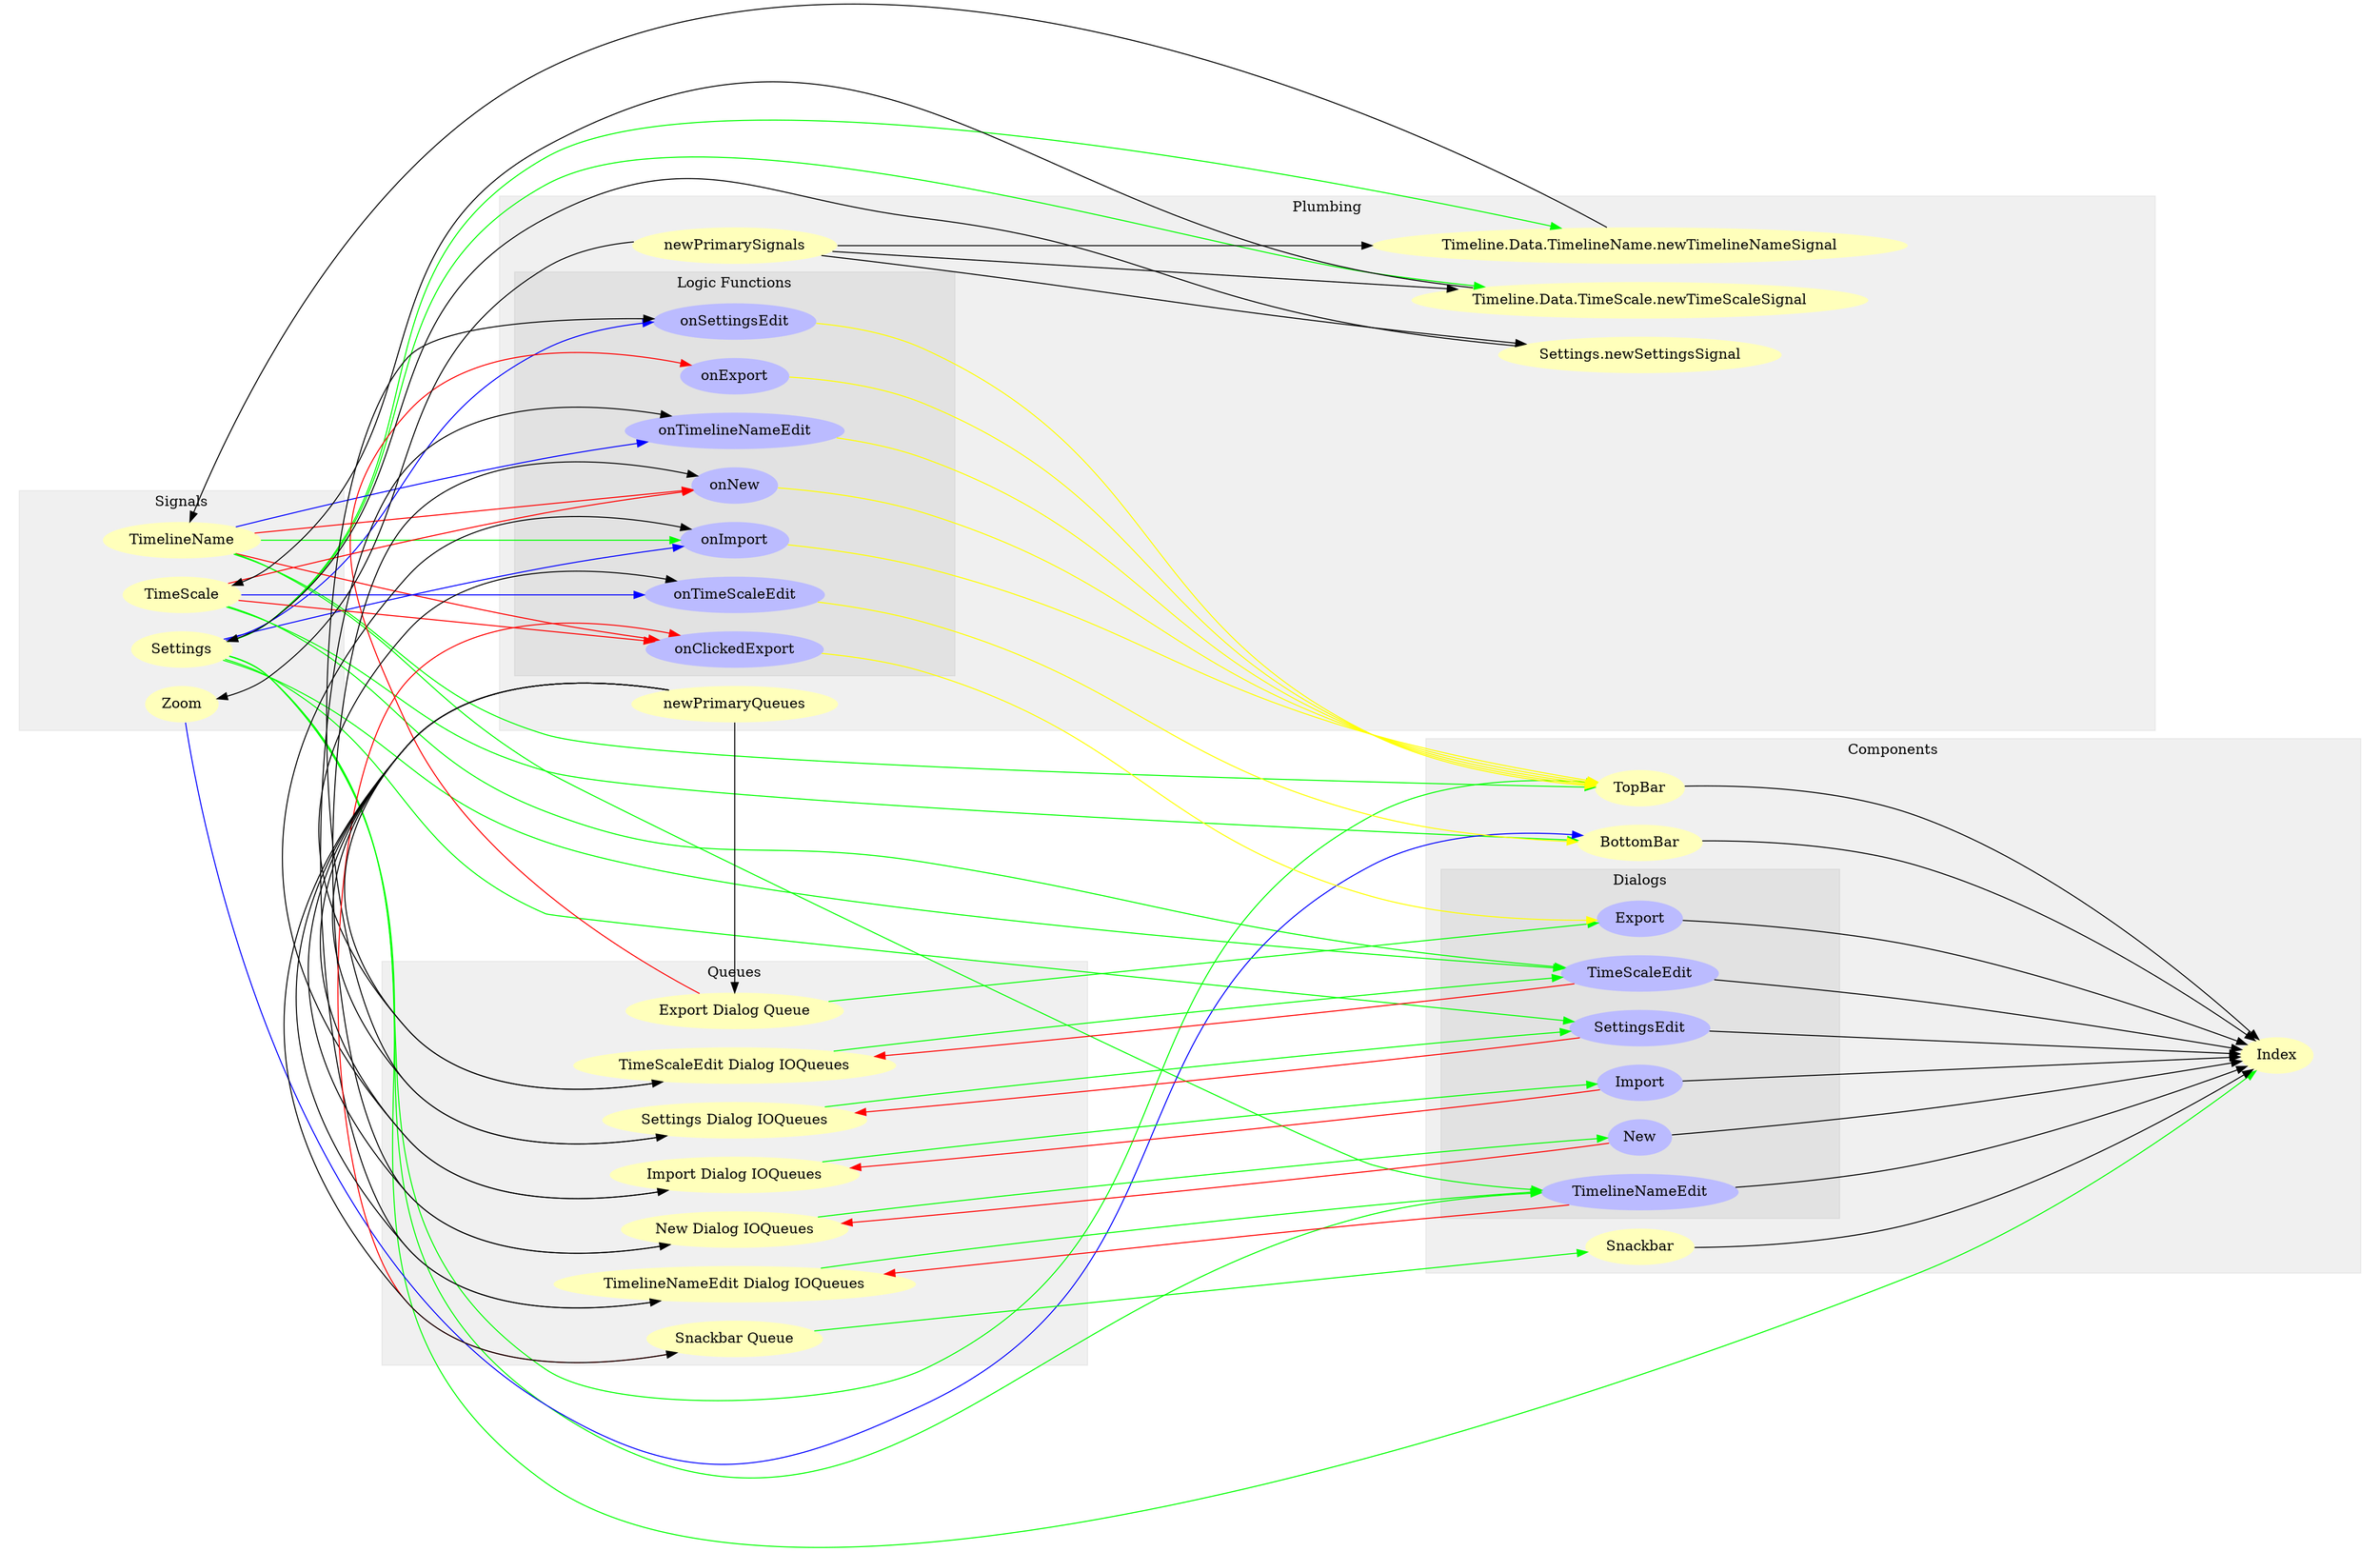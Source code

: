 digraph SignalsAndQueues {
  ratio="0.5";
  rankdir="LR";

  subgraph cluster_1 {
    label="Signals";
    color="#0000000F";
    style="filled";
    settingsSignal[label="Settings",style="filled",fillcolor="#ffffbb",penwidth="0"];
    timelineNameSignal[label="TimelineName",style="filled",fillcolor="#ffffbb",penwidth="0"];
    timeScaleSignal[label="TimeScale",style="filled",fillcolor="#ffffbb",penwidth="0"];
    zoomSignal[label="Zoom",style="filled",fillcolor="#ffffbb",penwidth="0"];
  }

  subgraph cluster_2 {
    label="Queues";
    color="#0000000F";
    style="filled";
    importQueues[label="Import Dialog IOQueues",style="filled",fillcolor="#ffffbb",penwidth="0"];
    exportQueue[label="Export Dialog Queue",style="filled",fillcolor="#ffffbb",penwidth="0"];
    newQueues[label="New Dialog IOQueues",style="filled",fillcolor="#ffffbb",penwidth="0"];
    settingsEditQueues[label="Settings Dialog IOQueues",style="filled",fillcolor="#ffffbb",penwidth="0"];
    timelineNameEditQueues[label="TimelineNameEdit Dialog IOQueues",style="filled",fillcolor="#ffffbb",penwidth="0"];
    timeScaleEditQueues[label="TimeScaleEdit Dialog IOQueues",style="filled",fillcolor="#ffffbb",penwidth="0"];
    snackbarQueue[label="Snackbar Queue",style="filled",fillcolor="#ffffbb",penwidth="0"];
  }

  subgraph cluster_3 {
    label="Plumbing";
    color="#0000000F";
    style="filled";
    newSettingsSignal[label="Settings.newSettingsSignal",style="filled",fillcolor="#ffffbb",penwidth="0"];
    newTimelineNameSignal[label="Timeline.Data.TimelineName.newTimelineNameSignal",style="filled",fillcolor="#ffffbb",penwidth="0"];
    newTimeScaleSignal[label="Timeline.Data.TimeScale.newTimeScaleSignal",style="filled",fillcolor="#ffffbb",penwidth="0"];
    newPrimarySignals[label="newPrimarySignals",style="filled",fillcolor="#ffffbb",penwidth="0"];
    newPrimaryQueues[label="newPrimaryQueues",style="filled",fillcolor="#ffffbb",penwidth="0"];

    subgraph cluster_4 {
      label="Logic Functions";
      color="#0000000F";
      style="filled";
      onImport[label="onImport",style="filled",fillcolor="#bbbbff",penwidth="0"];
      onExport[label="onExport",style="filled",fillcolor="#bbbbff",penwidth="0"];
      onClickedExport[label="onClickedExport",style="filled",fillcolor="#bbbbff",penwidth="0"];
      onNew[label="onNew",style="filled",fillcolor="#bbbbff",penwidth="0"];
      onTimelineNameEdit[label="onTimelineNameEdit",style="filled",fillcolor="#bbbbff",penwidth="0"];
      onTimeScaleEdit[label="onTimeScaleEdit",style="filled",fillcolor="#bbbbff",penwidth="0"];
      onSettingsEdit[label="onSettingsEdit",style="filled",fillcolor="#bbbbff",penwidth="0"];
    }
  }

  subgraph cluster_5 {
    label="Components";
    color="#0000000F";
    style="filled";
    compIndex[label="Index",style="filled",fillcolor="#ffffbb",penwidth="0"];
    compTopBar[label="TopBar",style="filled",fillcolor="#ffffbb",penwidth="0"];
    compBottomBar[label="BottomBar",style="filled",fillcolor="#ffffbb",penwidth="0"];
    compSnackbar[label="Snackbar",style="filled",fillcolor="#ffffbb",penwidth="0"];
    subgraph cluster_6 {
      label="Dialogs";
      color="#0000000F";
      style="filled";
      compDialImport[label="Import",style="filled",fillcolor="#bbbbff",penwidth="0"];
      compDialExport[label="Export",style="filled",fillcolor="#bbbbff",penwidth="0"];
      compDialNew[label="New",style="filled",fillcolor="#bbbbff",penwidth="0"];
      compDialTimelineNameEdit[label="TimelineNameEdit",style="filled",fillcolor="#bbbbff",penwidth="0"];
      compDialTimeScaleEdit[label="TimeScaleEdit",style="filled",fillcolor="#bbbbff",penwidth="0"];
      compDialSettingsEdit[label="SettingsEdit",style="filled",fillcolor="#bbbbff",penwidth="0"];
    }
  }

  // Signal creation - destination is end of creation
  newSettingsSignal -> settingsSignal;
  settingsSignal -> newTimelineNameSignal[color="#00FF00"];
  settingsSignal -> newTimeScaleSignal[color="#00FF00"];
  newTimelineNameSignal -> timelineNameSignal;
  newTimeScaleSignal -> timeScaleSignal;

  newPrimarySignals -> newSettingsSignal;
  newPrimarySignals -> newTimelineNameSignal;
  newPrimarySignals -> newTimeScaleSignal;
  newPrimarySignals -> zoomSignal;

  // Queue creation - destination is end of creation
  newPrimaryQueues -> importQueues;
  newPrimaryQueues -> exportQueue;
  newPrimaryQueues -> newQueues;
  newPrimaryQueues -> settingsEditQueues;
  newPrimaryQueues -> timelineNameEditQueues;
  newPrimaryQueues -> timeScaleEditQueues;
  newPrimaryQueues -> snackbarQueue;

  // Logic Functions - destination is the user
  importQueues -> onImport;
  timelineNameSignal -> onImport[color="#00FF00"];
  settingsSignal -> onImport[color="#0000FF"];

  exportQueue -> onExport[color="#FF0000"];

  snackbarQueue -> onClickedExport[color="#FF0000"];
  timelineNameSignal -> onClickedExport[color="#FF0000"];
  timeScaleSignal -> onClickedExport[color="#FF0000"];

  newQueues -> onNew;
  timeScaleSignal -> onNew[color="#FF0000"];
  timelineNameSignal -> onNew[color="#FF0000"];

  timelineNameEditQueues -> onTimelineNameEdit;
  timelineNameSignal -> onTimelineNameEdit[color="#0000FF"];

  timeScaleEditQueues -> onTimeScaleEdit;
  timeScaleSignal -> onTimeScaleEdit[color="#0000FF"];

  settingsEditQueues -> onSettingsEdit;
  settingsSignal -> onSettingsEdit[color="#0000FF"];

  // Components - destination is the user
  importQueues -> compDialImport[color="#00FF00"];
  compDialImport -> importQueues[color="#FF0000"];

  onClickedExport -> compDialExport[color="#FFFF00"];
  exportQueue -> compDialExport[color="#00FF00"];

  newQueues -> compDialNew[color="#00FF00"];
  compDialNew -> newQueues[color="#FF0000"];

  settingsSignal -> compDialSettingsEdit[color="#00FF00"];
  settingsEditQueues -> compDialSettingsEdit[color="#00FF00"];
  compDialSettingsEdit -> settingsEditQueues[color="#FF0000"];

  timeScaleSignal -> compDialTimeScaleEdit[color="#00FF00"];
  settingsSignal -> compDialTimeScaleEdit[color="#00FF00"];
  timeScaleEditQueues -> compDialTimeScaleEdit[color="#00FF00"];
  compDialTimeScaleEdit -> timeScaleEditQueues[color="#FF0000"];

  timelineNameSignal -> compDialTimelineNameEdit[color="#00FF00"];
  settingsSignal -> compDialTimelineNameEdit[color="#00FF00"];
  timelineNameEditQueues -> compDialTimelineNameEdit[color="#00FF00"];
  compDialTimelineNameEdit -> timelineNameEditQueues[color="#FF0000"];

  onImport -> compTopBar[color="#FFFF00"];
  onExport -> compTopBar[color="#FFFF00"];
  onNew -> compTopBar[color="#FFFF00"];
  onTimelineNameEdit -> compTopBar[color="#FFFF00"];
  onSettingsEdit -> compTopBar[color="#FFFF00"];
  timelineNameSignal -> compTopBar[color="#00FF00"];
  settingsSignal -> compTopBar[color="#00FF00"];

  onTimeScaleEdit -> compBottomBar[color="#FFFF00"];
  zoomSignal -> compBottomBar[color="#0000FF"];
  timeScaleSignal -> compBottomBar[color="#00FF00"];

  snackbarQueue -> compSnackbar[color="#00FF00"];

  settingsSignal -> compIndex[color="#00FF00"];
  compTopBar -> compIndex;
  compBottomBar -> compIndex;
  compSnackbar -> compIndex;
  compDialImport -> compIndex;
  compDialExport -> compIndex;
  compDialNew -> compIndex;
  compDialTimelineNameEdit -> compIndex;
  compDialTimeScaleEdit -> compIndex;
  compDialSettingsEdit -> compIndex;
}
